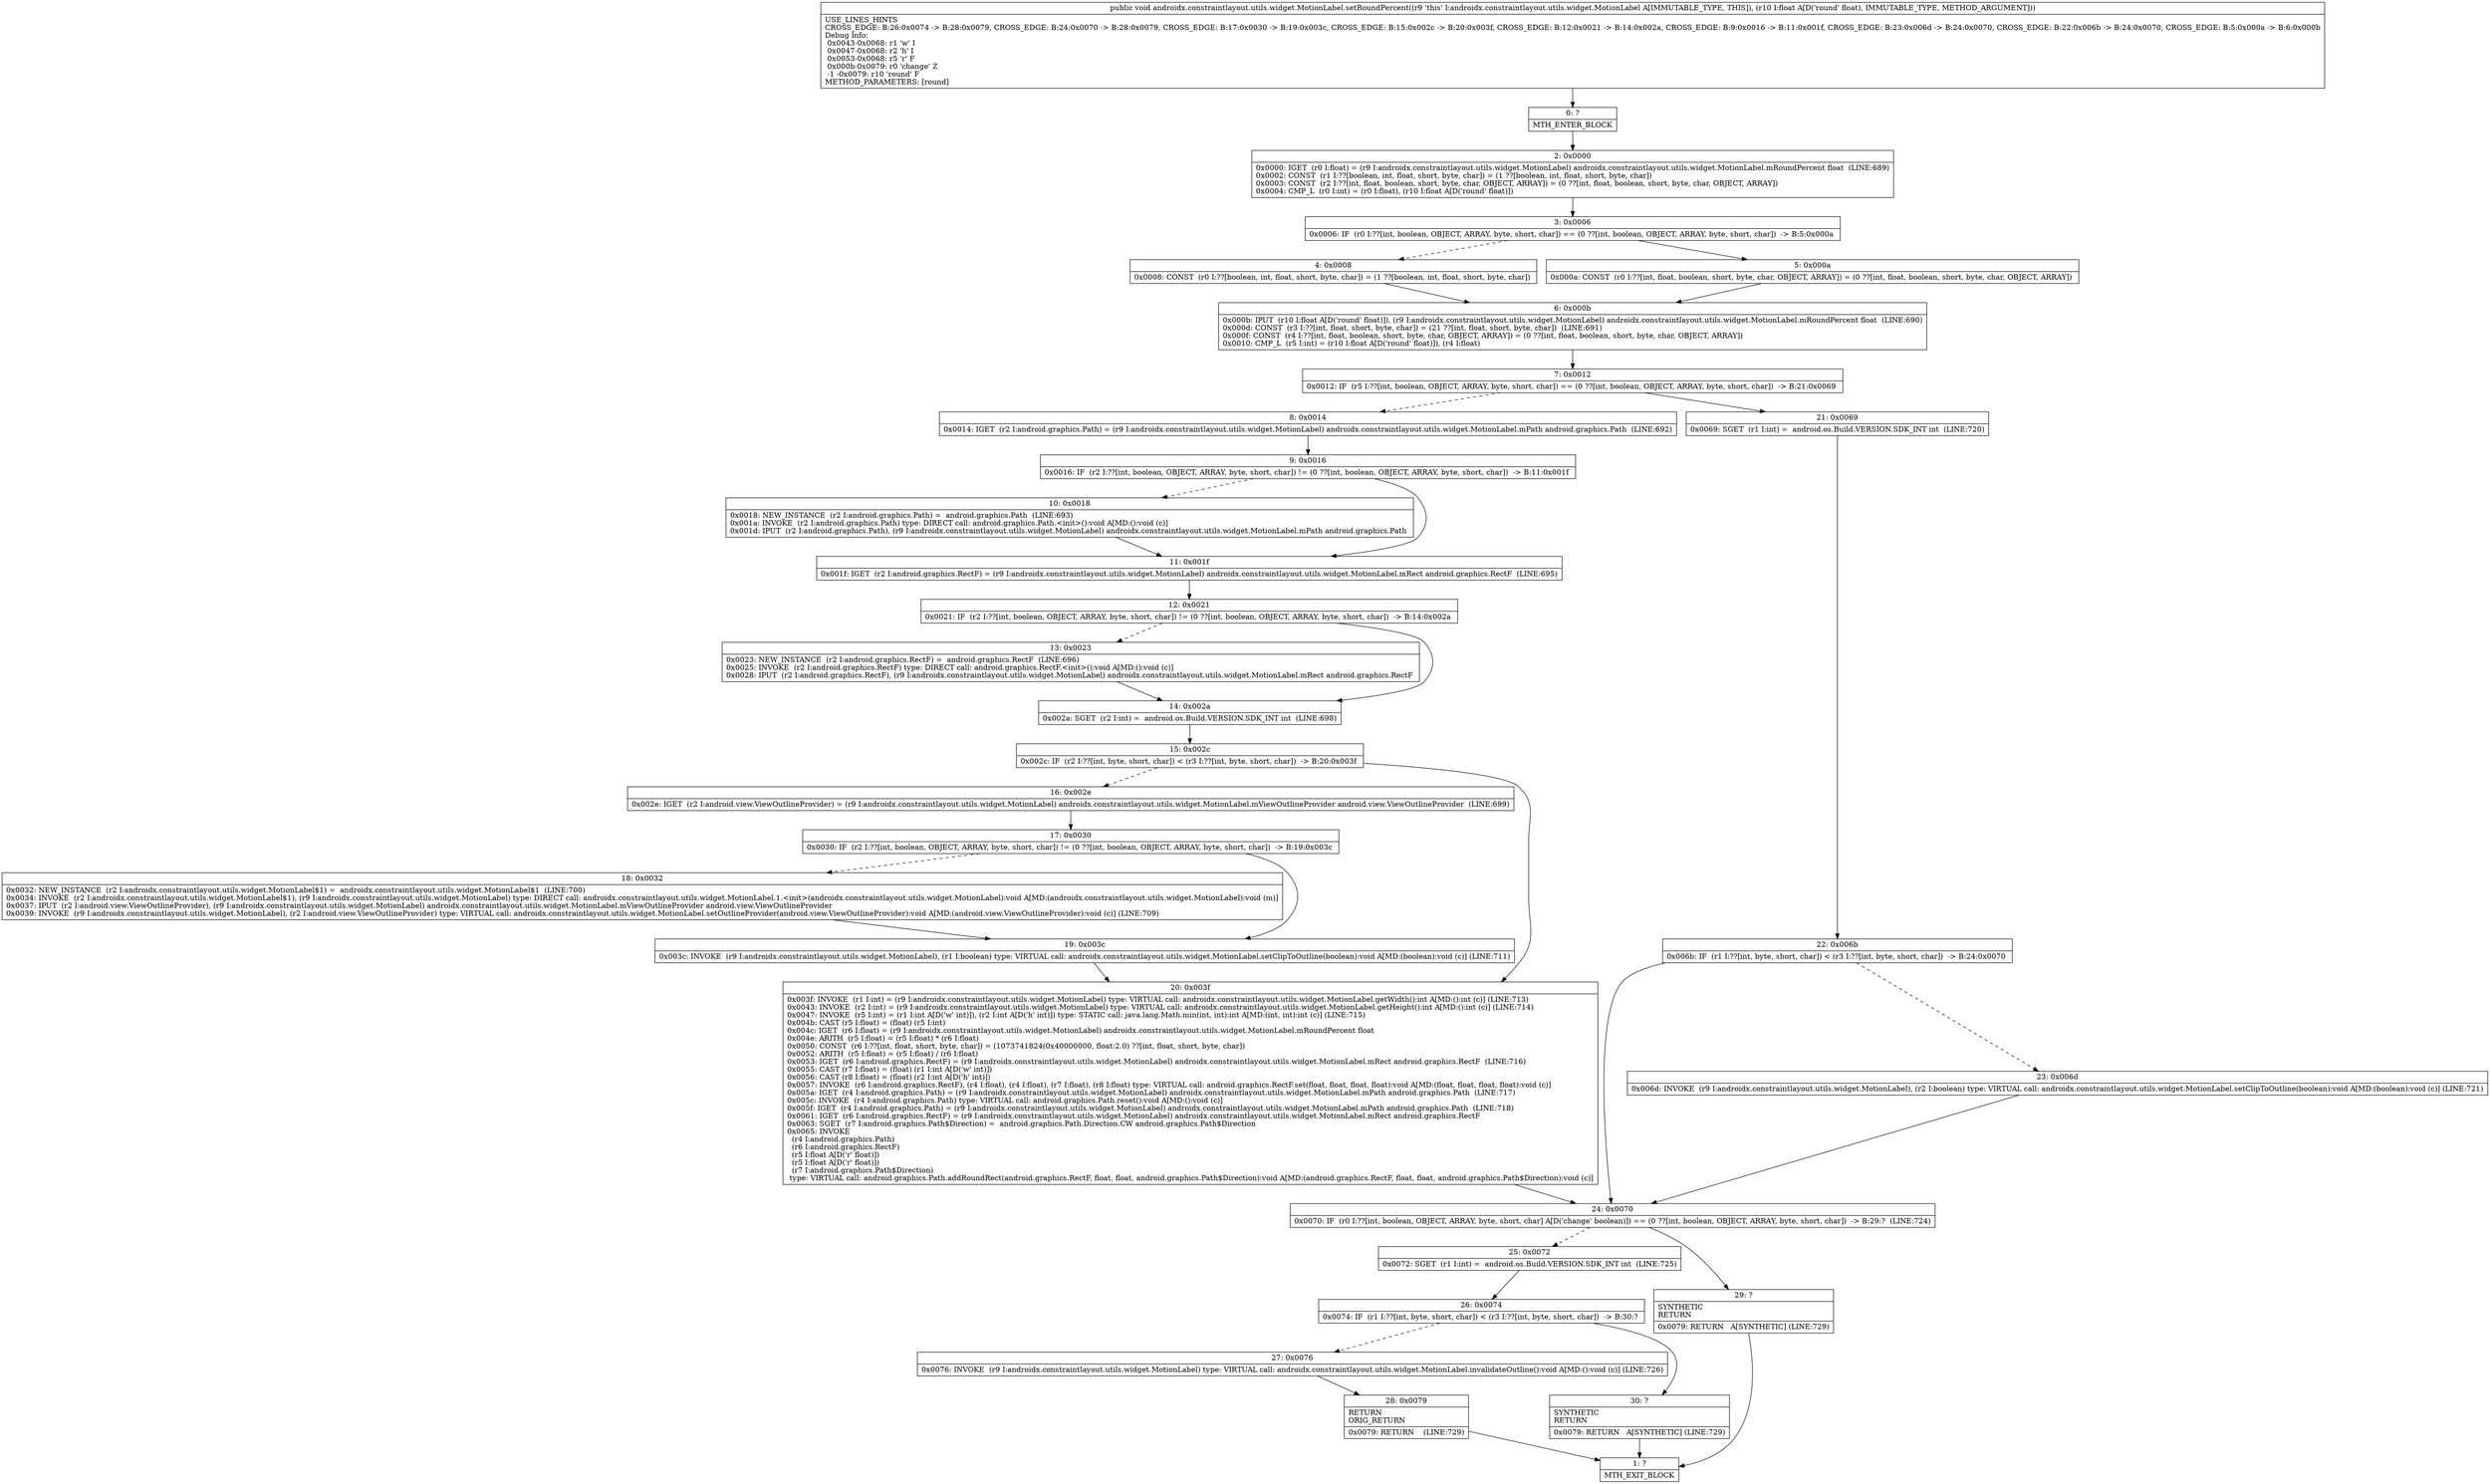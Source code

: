 digraph "CFG forandroidx.constraintlayout.utils.widget.MotionLabel.setRoundPercent(F)V" {
Node_0 [shape=record,label="{0\:\ ?|MTH_ENTER_BLOCK\l}"];
Node_2 [shape=record,label="{2\:\ 0x0000|0x0000: IGET  (r0 I:float) = (r9 I:androidx.constraintlayout.utils.widget.MotionLabel) androidx.constraintlayout.utils.widget.MotionLabel.mRoundPercent float  (LINE:689)\l0x0002: CONST  (r1 I:??[boolean, int, float, short, byte, char]) = (1 ??[boolean, int, float, short, byte, char]) \l0x0003: CONST  (r2 I:??[int, float, boolean, short, byte, char, OBJECT, ARRAY]) = (0 ??[int, float, boolean, short, byte, char, OBJECT, ARRAY]) \l0x0004: CMP_L  (r0 I:int) = (r0 I:float), (r10 I:float A[D('round' float)]) \l}"];
Node_3 [shape=record,label="{3\:\ 0x0006|0x0006: IF  (r0 I:??[int, boolean, OBJECT, ARRAY, byte, short, char]) == (0 ??[int, boolean, OBJECT, ARRAY, byte, short, char])  \-\> B:5:0x000a \l}"];
Node_4 [shape=record,label="{4\:\ 0x0008|0x0008: CONST  (r0 I:??[boolean, int, float, short, byte, char]) = (1 ??[boolean, int, float, short, byte, char]) \l}"];
Node_6 [shape=record,label="{6\:\ 0x000b|0x000b: IPUT  (r10 I:float A[D('round' float)]), (r9 I:androidx.constraintlayout.utils.widget.MotionLabel) androidx.constraintlayout.utils.widget.MotionLabel.mRoundPercent float  (LINE:690)\l0x000d: CONST  (r3 I:??[int, float, short, byte, char]) = (21 ??[int, float, short, byte, char])  (LINE:691)\l0x000f: CONST  (r4 I:??[int, float, boolean, short, byte, char, OBJECT, ARRAY]) = (0 ??[int, float, boolean, short, byte, char, OBJECT, ARRAY]) \l0x0010: CMP_L  (r5 I:int) = (r10 I:float A[D('round' float)]), (r4 I:float) \l}"];
Node_7 [shape=record,label="{7\:\ 0x0012|0x0012: IF  (r5 I:??[int, boolean, OBJECT, ARRAY, byte, short, char]) == (0 ??[int, boolean, OBJECT, ARRAY, byte, short, char])  \-\> B:21:0x0069 \l}"];
Node_8 [shape=record,label="{8\:\ 0x0014|0x0014: IGET  (r2 I:android.graphics.Path) = (r9 I:androidx.constraintlayout.utils.widget.MotionLabel) androidx.constraintlayout.utils.widget.MotionLabel.mPath android.graphics.Path  (LINE:692)\l}"];
Node_9 [shape=record,label="{9\:\ 0x0016|0x0016: IF  (r2 I:??[int, boolean, OBJECT, ARRAY, byte, short, char]) != (0 ??[int, boolean, OBJECT, ARRAY, byte, short, char])  \-\> B:11:0x001f \l}"];
Node_10 [shape=record,label="{10\:\ 0x0018|0x0018: NEW_INSTANCE  (r2 I:android.graphics.Path) =  android.graphics.Path  (LINE:693)\l0x001a: INVOKE  (r2 I:android.graphics.Path) type: DIRECT call: android.graphics.Path.\<init\>():void A[MD:():void (c)]\l0x001d: IPUT  (r2 I:android.graphics.Path), (r9 I:androidx.constraintlayout.utils.widget.MotionLabel) androidx.constraintlayout.utils.widget.MotionLabel.mPath android.graphics.Path \l}"];
Node_11 [shape=record,label="{11\:\ 0x001f|0x001f: IGET  (r2 I:android.graphics.RectF) = (r9 I:androidx.constraintlayout.utils.widget.MotionLabel) androidx.constraintlayout.utils.widget.MotionLabel.mRect android.graphics.RectF  (LINE:695)\l}"];
Node_12 [shape=record,label="{12\:\ 0x0021|0x0021: IF  (r2 I:??[int, boolean, OBJECT, ARRAY, byte, short, char]) != (0 ??[int, boolean, OBJECT, ARRAY, byte, short, char])  \-\> B:14:0x002a \l}"];
Node_13 [shape=record,label="{13\:\ 0x0023|0x0023: NEW_INSTANCE  (r2 I:android.graphics.RectF) =  android.graphics.RectF  (LINE:696)\l0x0025: INVOKE  (r2 I:android.graphics.RectF) type: DIRECT call: android.graphics.RectF.\<init\>():void A[MD:():void (c)]\l0x0028: IPUT  (r2 I:android.graphics.RectF), (r9 I:androidx.constraintlayout.utils.widget.MotionLabel) androidx.constraintlayout.utils.widget.MotionLabel.mRect android.graphics.RectF \l}"];
Node_14 [shape=record,label="{14\:\ 0x002a|0x002a: SGET  (r2 I:int) =  android.os.Build.VERSION.SDK_INT int  (LINE:698)\l}"];
Node_15 [shape=record,label="{15\:\ 0x002c|0x002c: IF  (r2 I:??[int, byte, short, char]) \< (r3 I:??[int, byte, short, char])  \-\> B:20:0x003f \l}"];
Node_16 [shape=record,label="{16\:\ 0x002e|0x002e: IGET  (r2 I:android.view.ViewOutlineProvider) = (r9 I:androidx.constraintlayout.utils.widget.MotionLabel) androidx.constraintlayout.utils.widget.MotionLabel.mViewOutlineProvider android.view.ViewOutlineProvider  (LINE:699)\l}"];
Node_17 [shape=record,label="{17\:\ 0x0030|0x0030: IF  (r2 I:??[int, boolean, OBJECT, ARRAY, byte, short, char]) != (0 ??[int, boolean, OBJECT, ARRAY, byte, short, char])  \-\> B:19:0x003c \l}"];
Node_18 [shape=record,label="{18\:\ 0x0032|0x0032: NEW_INSTANCE  (r2 I:androidx.constraintlayout.utils.widget.MotionLabel$1) =  androidx.constraintlayout.utils.widget.MotionLabel$1  (LINE:700)\l0x0034: INVOKE  (r2 I:androidx.constraintlayout.utils.widget.MotionLabel$1), (r9 I:androidx.constraintlayout.utils.widget.MotionLabel) type: DIRECT call: androidx.constraintlayout.utils.widget.MotionLabel.1.\<init\>(androidx.constraintlayout.utils.widget.MotionLabel):void A[MD:(androidx.constraintlayout.utils.widget.MotionLabel):void (m)]\l0x0037: IPUT  (r2 I:android.view.ViewOutlineProvider), (r9 I:androidx.constraintlayout.utils.widget.MotionLabel) androidx.constraintlayout.utils.widget.MotionLabel.mViewOutlineProvider android.view.ViewOutlineProvider \l0x0039: INVOKE  (r9 I:androidx.constraintlayout.utils.widget.MotionLabel), (r2 I:android.view.ViewOutlineProvider) type: VIRTUAL call: androidx.constraintlayout.utils.widget.MotionLabel.setOutlineProvider(android.view.ViewOutlineProvider):void A[MD:(android.view.ViewOutlineProvider):void (c)] (LINE:709)\l}"];
Node_19 [shape=record,label="{19\:\ 0x003c|0x003c: INVOKE  (r9 I:androidx.constraintlayout.utils.widget.MotionLabel), (r1 I:boolean) type: VIRTUAL call: androidx.constraintlayout.utils.widget.MotionLabel.setClipToOutline(boolean):void A[MD:(boolean):void (c)] (LINE:711)\l}"];
Node_20 [shape=record,label="{20\:\ 0x003f|0x003f: INVOKE  (r1 I:int) = (r9 I:androidx.constraintlayout.utils.widget.MotionLabel) type: VIRTUAL call: androidx.constraintlayout.utils.widget.MotionLabel.getWidth():int A[MD:():int (c)] (LINE:713)\l0x0043: INVOKE  (r2 I:int) = (r9 I:androidx.constraintlayout.utils.widget.MotionLabel) type: VIRTUAL call: androidx.constraintlayout.utils.widget.MotionLabel.getHeight():int A[MD:():int (c)] (LINE:714)\l0x0047: INVOKE  (r5 I:int) = (r1 I:int A[D('w' int)]), (r2 I:int A[D('h' int)]) type: STATIC call: java.lang.Math.min(int, int):int A[MD:(int, int):int (c)] (LINE:715)\l0x004b: CAST (r5 I:float) = (float) (r5 I:int) \l0x004c: IGET  (r6 I:float) = (r9 I:androidx.constraintlayout.utils.widget.MotionLabel) androidx.constraintlayout.utils.widget.MotionLabel.mRoundPercent float \l0x004e: ARITH  (r5 I:float) = (r5 I:float) * (r6 I:float) \l0x0050: CONST  (r6 I:??[int, float, short, byte, char]) = (1073741824(0x40000000, float:2.0) ??[int, float, short, byte, char]) \l0x0052: ARITH  (r5 I:float) = (r5 I:float) \/ (r6 I:float) \l0x0053: IGET  (r6 I:android.graphics.RectF) = (r9 I:androidx.constraintlayout.utils.widget.MotionLabel) androidx.constraintlayout.utils.widget.MotionLabel.mRect android.graphics.RectF  (LINE:716)\l0x0055: CAST (r7 I:float) = (float) (r1 I:int A[D('w' int)]) \l0x0056: CAST (r8 I:float) = (float) (r2 I:int A[D('h' int)]) \l0x0057: INVOKE  (r6 I:android.graphics.RectF), (r4 I:float), (r4 I:float), (r7 I:float), (r8 I:float) type: VIRTUAL call: android.graphics.RectF.set(float, float, float, float):void A[MD:(float, float, float, float):void (c)]\l0x005a: IGET  (r4 I:android.graphics.Path) = (r9 I:androidx.constraintlayout.utils.widget.MotionLabel) androidx.constraintlayout.utils.widget.MotionLabel.mPath android.graphics.Path  (LINE:717)\l0x005c: INVOKE  (r4 I:android.graphics.Path) type: VIRTUAL call: android.graphics.Path.reset():void A[MD:():void (c)]\l0x005f: IGET  (r4 I:android.graphics.Path) = (r9 I:androidx.constraintlayout.utils.widget.MotionLabel) androidx.constraintlayout.utils.widget.MotionLabel.mPath android.graphics.Path  (LINE:718)\l0x0061: IGET  (r6 I:android.graphics.RectF) = (r9 I:androidx.constraintlayout.utils.widget.MotionLabel) androidx.constraintlayout.utils.widget.MotionLabel.mRect android.graphics.RectF \l0x0063: SGET  (r7 I:android.graphics.Path$Direction) =  android.graphics.Path.Direction.CW android.graphics.Path$Direction \l0x0065: INVOKE  \l  (r4 I:android.graphics.Path)\l  (r6 I:android.graphics.RectF)\l  (r5 I:float A[D('r' float)])\l  (r5 I:float A[D('r' float)])\l  (r7 I:android.graphics.Path$Direction)\l type: VIRTUAL call: android.graphics.Path.addRoundRect(android.graphics.RectF, float, float, android.graphics.Path$Direction):void A[MD:(android.graphics.RectF, float, float, android.graphics.Path$Direction):void (c)]\l}"];
Node_24 [shape=record,label="{24\:\ 0x0070|0x0070: IF  (r0 I:??[int, boolean, OBJECT, ARRAY, byte, short, char] A[D('change' boolean)]) == (0 ??[int, boolean, OBJECT, ARRAY, byte, short, char])  \-\> B:29:?  (LINE:724)\l}"];
Node_25 [shape=record,label="{25\:\ 0x0072|0x0072: SGET  (r1 I:int) =  android.os.Build.VERSION.SDK_INT int  (LINE:725)\l}"];
Node_26 [shape=record,label="{26\:\ 0x0074|0x0074: IF  (r1 I:??[int, byte, short, char]) \< (r3 I:??[int, byte, short, char])  \-\> B:30:? \l}"];
Node_27 [shape=record,label="{27\:\ 0x0076|0x0076: INVOKE  (r9 I:androidx.constraintlayout.utils.widget.MotionLabel) type: VIRTUAL call: androidx.constraintlayout.utils.widget.MotionLabel.invalidateOutline():void A[MD:():void (c)] (LINE:726)\l}"];
Node_28 [shape=record,label="{28\:\ 0x0079|RETURN\lORIG_RETURN\l|0x0079: RETURN    (LINE:729)\l}"];
Node_1 [shape=record,label="{1\:\ ?|MTH_EXIT_BLOCK\l}"];
Node_30 [shape=record,label="{30\:\ ?|SYNTHETIC\lRETURN\l|0x0079: RETURN   A[SYNTHETIC] (LINE:729)\l}"];
Node_29 [shape=record,label="{29\:\ ?|SYNTHETIC\lRETURN\l|0x0079: RETURN   A[SYNTHETIC] (LINE:729)\l}"];
Node_21 [shape=record,label="{21\:\ 0x0069|0x0069: SGET  (r1 I:int) =  android.os.Build.VERSION.SDK_INT int  (LINE:720)\l}"];
Node_22 [shape=record,label="{22\:\ 0x006b|0x006b: IF  (r1 I:??[int, byte, short, char]) \< (r3 I:??[int, byte, short, char])  \-\> B:24:0x0070 \l}"];
Node_23 [shape=record,label="{23\:\ 0x006d|0x006d: INVOKE  (r9 I:androidx.constraintlayout.utils.widget.MotionLabel), (r2 I:boolean) type: VIRTUAL call: androidx.constraintlayout.utils.widget.MotionLabel.setClipToOutline(boolean):void A[MD:(boolean):void (c)] (LINE:721)\l}"];
Node_5 [shape=record,label="{5\:\ 0x000a|0x000a: CONST  (r0 I:??[int, float, boolean, short, byte, char, OBJECT, ARRAY]) = (0 ??[int, float, boolean, short, byte, char, OBJECT, ARRAY]) \l}"];
MethodNode[shape=record,label="{public void androidx.constraintlayout.utils.widget.MotionLabel.setRoundPercent((r9 'this' I:androidx.constraintlayout.utils.widget.MotionLabel A[IMMUTABLE_TYPE, THIS]), (r10 I:float A[D('round' float), IMMUTABLE_TYPE, METHOD_ARGUMENT]))  | USE_LINES_HINTS\lCROSS_EDGE: B:26:0x0074 \-\> B:28:0x0079, CROSS_EDGE: B:24:0x0070 \-\> B:28:0x0079, CROSS_EDGE: B:17:0x0030 \-\> B:19:0x003c, CROSS_EDGE: B:15:0x002c \-\> B:20:0x003f, CROSS_EDGE: B:12:0x0021 \-\> B:14:0x002a, CROSS_EDGE: B:9:0x0016 \-\> B:11:0x001f, CROSS_EDGE: B:23:0x006d \-\> B:24:0x0070, CROSS_EDGE: B:22:0x006b \-\> B:24:0x0070, CROSS_EDGE: B:5:0x000a \-\> B:6:0x000b\lDebug Info:\l  0x0043\-0x0068: r1 'w' I\l  0x0047\-0x0068: r2 'h' I\l  0x0053\-0x0068: r5 'r' F\l  0x000b\-0x0079: r0 'change' Z\l  \-1 \-0x0079: r10 'round' F\lMETHOD_PARAMETERS: [round]\l}"];
MethodNode -> Node_0;Node_0 -> Node_2;
Node_2 -> Node_3;
Node_3 -> Node_4[style=dashed];
Node_3 -> Node_5;
Node_4 -> Node_6;
Node_6 -> Node_7;
Node_7 -> Node_8[style=dashed];
Node_7 -> Node_21;
Node_8 -> Node_9;
Node_9 -> Node_10[style=dashed];
Node_9 -> Node_11;
Node_10 -> Node_11;
Node_11 -> Node_12;
Node_12 -> Node_13[style=dashed];
Node_12 -> Node_14;
Node_13 -> Node_14;
Node_14 -> Node_15;
Node_15 -> Node_16[style=dashed];
Node_15 -> Node_20;
Node_16 -> Node_17;
Node_17 -> Node_18[style=dashed];
Node_17 -> Node_19;
Node_18 -> Node_19;
Node_19 -> Node_20;
Node_20 -> Node_24;
Node_24 -> Node_25[style=dashed];
Node_24 -> Node_29;
Node_25 -> Node_26;
Node_26 -> Node_27[style=dashed];
Node_26 -> Node_30;
Node_27 -> Node_28;
Node_28 -> Node_1;
Node_30 -> Node_1;
Node_29 -> Node_1;
Node_21 -> Node_22;
Node_22 -> Node_23[style=dashed];
Node_22 -> Node_24;
Node_23 -> Node_24;
Node_5 -> Node_6;
}

